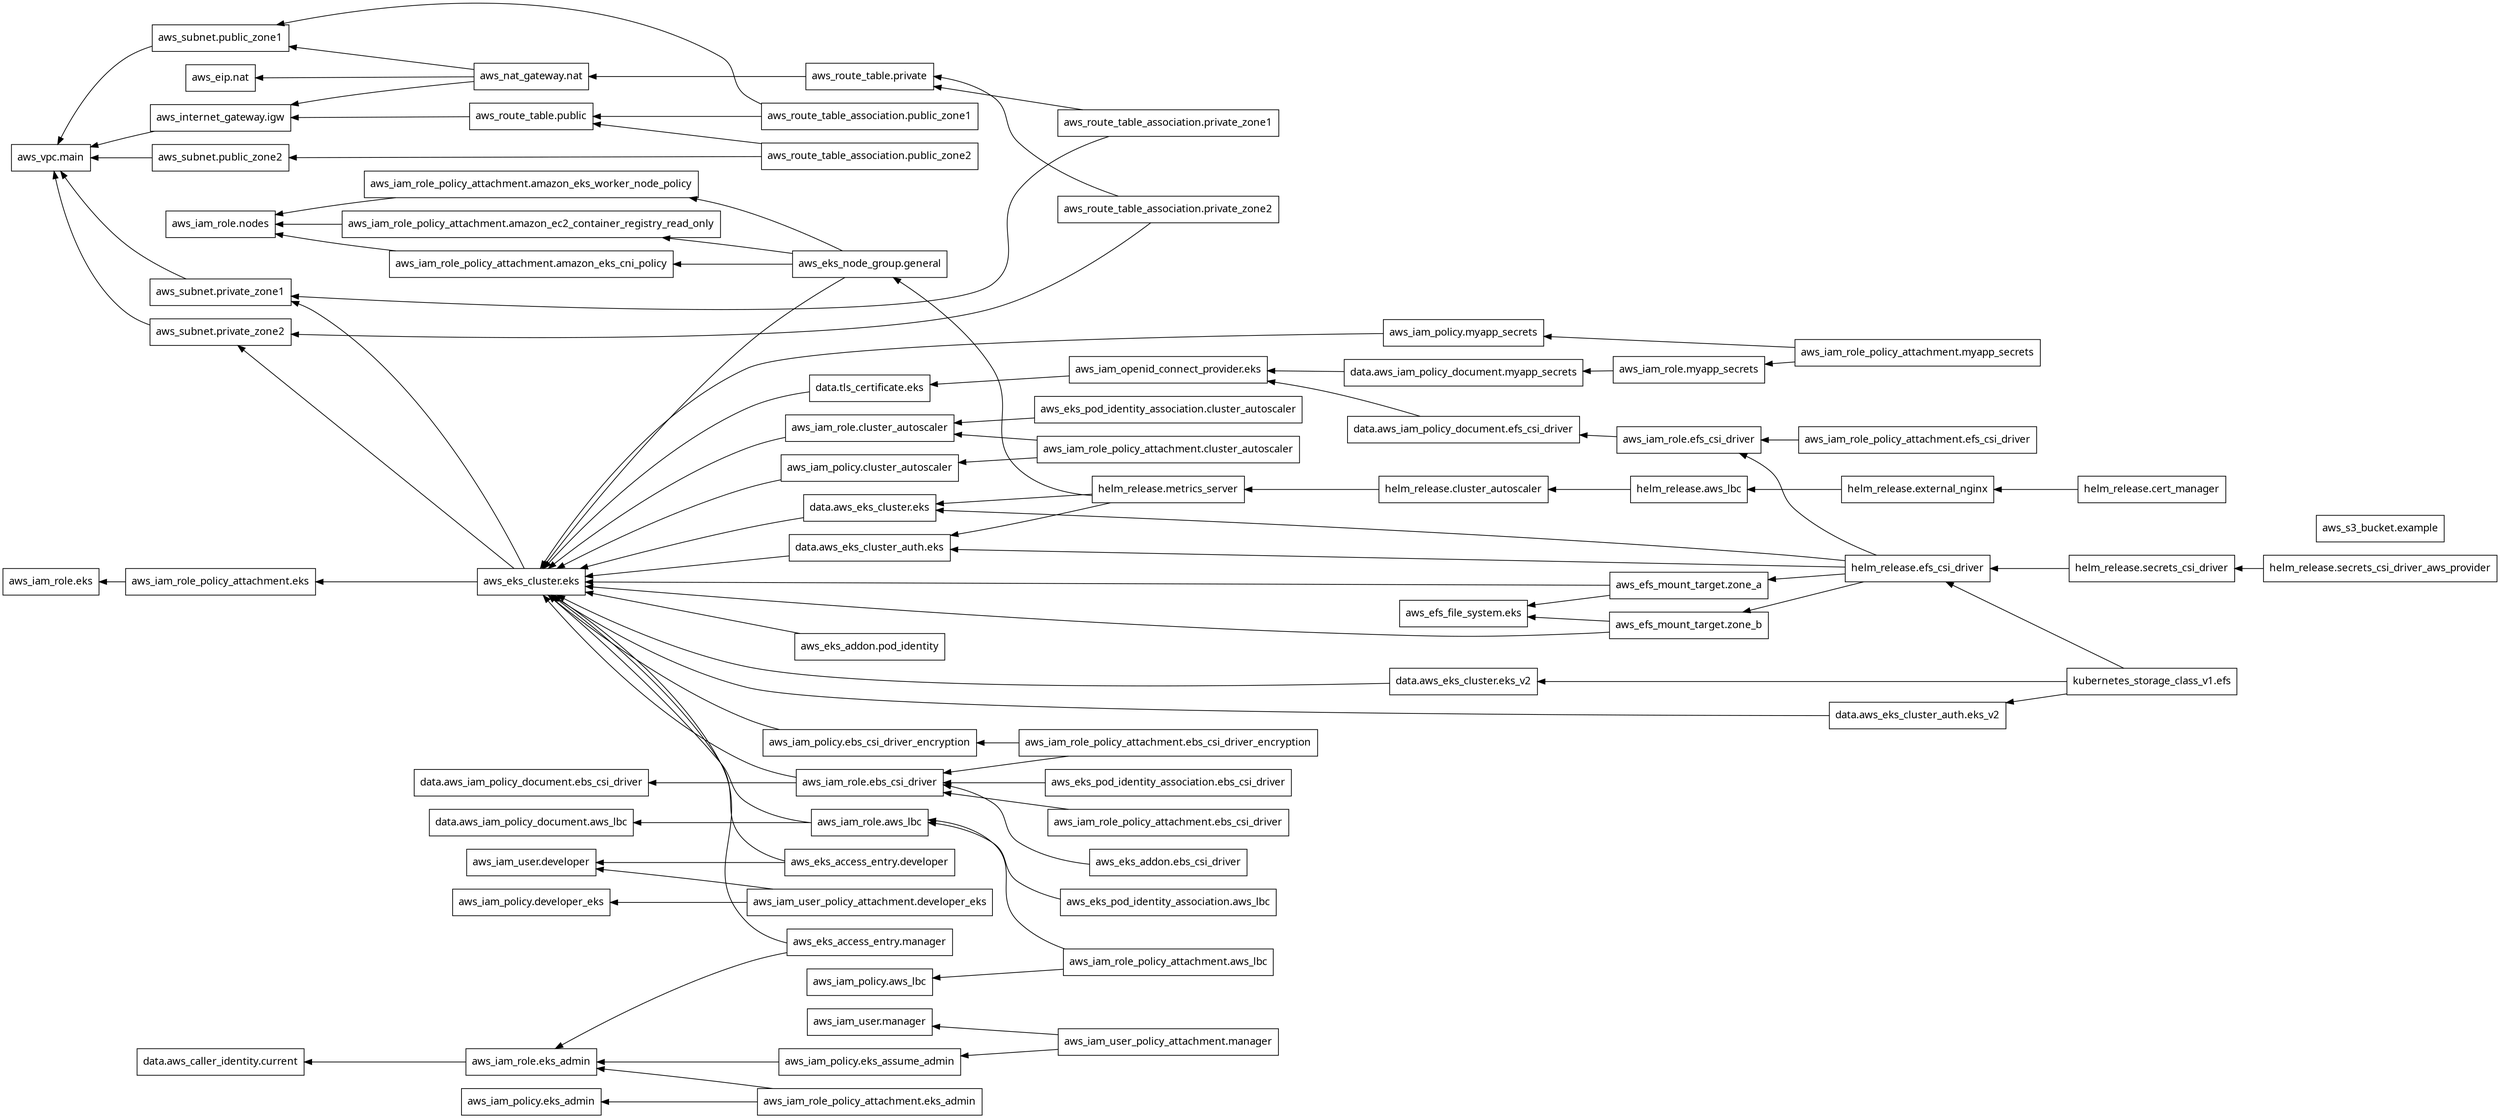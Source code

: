 digraph G {
  rankdir = "RL";
  node [shape = rect, fontname = "sans-serif"];
  "data.aws_caller_identity.current" [label="data.aws_caller_identity.current"];
  "data.aws_eks_cluster.eks" [label="data.aws_eks_cluster.eks"];
  "data.aws_eks_cluster.eks_v2" [label="data.aws_eks_cluster.eks_v2"];
  "data.aws_eks_cluster_auth.eks" [label="data.aws_eks_cluster_auth.eks"];
  "data.aws_eks_cluster_auth.eks_v2" [label="data.aws_eks_cluster_auth.eks_v2"];
  "data.aws_iam_policy_document.aws_lbc" [label="data.aws_iam_policy_document.aws_lbc"];
  "data.aws_iam_policy_document.ebs_csi_driver" [label="data.aws_iam_policy_document.ebs_csi_driver"];
  "data.aws_iam_policy_document.efs_csi_driver" [label="data.aws_iam_policy_document.efs_csi_driver"];
  "data.aws_iam_policy_document.myapp_secrets" [label="data.aws_iam_policy_document.myapp_secrets"];
  "data.tls_certificate.eks" [label="data.tls_certificate.eks"];
  "aws_efs_file_system.eks" [label="aws_efs_file_system.eks"];
  "aws_efs_mount_target.zone_a" [label="aws_efs_mount_target.zone_a"];
  "aws_efs_mount_target.zone_b" [label="aws_efs_mount_target.zone_b"];
  "aws_eip.nat" [label="aws_eip.nat"];
  "aws_eks_access_entry.developer" [label="aws_eks_access_entry.developer"];
  "aws_eks_access_entry.manager" [label="aws_eks_access_entry.manager"];
  "aws_eks_addon.ebs_csi_driver" [label="aws_eks_addon.ebs_csi_driver"];
  "aws_eks_addon.pod_identity" [label="aws_eks_addon.pod_identity"];
  "aws_eks_cluster.eks" [label="aws_eks_cluster.eks"];
  "aws_eks_node_group.general" [label="aws_eks_node_group.general"];
  "aws_eks_pod_identity_association.aws_lbc" [label="aws_eks_pod_identity_association.aws_lbc"];
  "aws_eks_pod_identity_association.cluster_autoscaler" [label="aws_eks_pod_identity_association.cluster_autoscaler"];
  "aws_eks_pod_identity_association.ebs_csi_driver" [label="aws_eks_pod_identity_association.ebs_csi_driver"];
  "aws_iam_openid_connect_provider.eks" [label="aws_iam_openid_connect_provider.eks"];
  "aws_iam_policy.aws_lbc" [label="aws_iam_policy.aws_lbc"];
  "aws_iam_policy.cluster_autoscaler" [label="aws_iam_policy.cluster_autoscaler"];
  "aws_iam_policy.developer_eks" [label="aws_iam_policy.developer_eks"];
  "aws_iam_policy.ebs_csi_driver_encryption" [label="aws_iam_policy.ebs_csi_driver_encryption"];
  "aws_iam_policy.eks_admin" [label="aws_iam_policy.eks_admin"];
  "aws_iam_policy.eks_assume_admin" [label="aws_iam_policy.eks_assume_admin"];
  "aws_iam_policy.myapp_secrets" [label="aws_iam_policy.myapp_secrets"];
  "aws_iam_role.aws_lbc" [label="aws_iam_role.aws_lbc"];
  "aws_iam_role.cluster_autoscaler" [label="aws_iam_role.cluster_autoscaler"];
  "aws_iam_role.ebs_csi_driver" [label="aws_iam_role.ebs_csi_driver"];
  "aws_iam_role.efs_csi_driver" [label="aws_iam_role.efs_csi_driver"];
  "aws_iam_role.eks" [label="aws_iam_role.eks"];
  "aws_iam_role.eks_admin" [label="aws_iam_role.eks_admin"];
  "aws_iam_role.myapp_secrets" [label="aws_iam_role.myapp_secrets"];
  "aws_iam_role.nodes" [label="aws_iam_role.nodes"];
  "aws_iam_role_policy_attachment.amazon_ec2_container_registry_read_only" [label="aws_iam_role_policy_attachment.amazon_ec2_container_registry_read_only"];
  "aws_iam_role_policy_attachment.amazon_eks_cni_policy" [label="aws_iam_role_policy_attachment.amazon_eks_cni_policy"];
  "aws_iam_role_policy_attachment.amazon_eks_worker_node_policy" [label="aws_iam_role_policy_attachment.amazon_eks_worker_node_policy"];
  "aws_iam_role_policy_attachment.aws_lbc" [label="aws_iam_role_policy_attachment.aws_lbc"];
  "aws_iam_role_policy_attachment.cluster_autoscaler" [label="aws_iam_role_policy_attachment.cluster_autoscaler"];
  "aws_iam_role_policy_attachment.ebs_csi_driver" [label="aws_iam_role_policy_attachment.ebs_csi_driver"];
  "aws_iam_role_policy_attachment.ebs_csi_driver_encryption" [label="aws_iam_role_policy_attachment.ebs_csi_driver_encryption"];
  "aws_iam_role_policy_attachment.efs_csi_driver" [label="aws_iam_role_policy_attachment.efs_csi_driver"];
  "aws_iam_role_policy_attachment.eks" [label="aws_iam_role_policy_attachment.eks"];
  "aws_iam_role_policy_attachment.eks_admin" [label="aws_iam_role_policy_attachment.eks_admin"];
  "aws_iam_role_policy_attachment.myapp_secrets" [label="aws_iam_role_policy_attachment.myapp_secrets"];
  "aws_iam_user.developer" [label="aws_iam_user.developer"];
  "aws_iam_user.manager" [label="aws_iam_user.manager"];
  "aws_iam_user_policy_attachment.developer_eks" [label="aws_iam_user_policy_attachment.developer_eks"];
  "aws_iam_user_policy_attachment.manager" [label="aws_iam_user_policy_attachment.manager"];
  "aws_internet_gateway.igw" [label="aws_internet_gateway.igw"];
  "aws_nat_gateway.nat" [label="aws_nat_gateway.nat"];
  "aws_route_table.private" [label="aws_route_table.private"];
  "aws_route_table.public" [label="aws_route_table.public"];
  "aws_route_table_association.private_zone1" [label="aws_route_table_association.private_zone1"];
  "aws_route_table_association.private_zone2" [label="aws_route_table_association.private_zone2"];
  "aws_route_table_association.public_zone1" [label="aws_route_table_association.public_zone1"];
  "aws_route_table_association.public_zone2" [label="aws_route_table_association.public_zone2"];
  "aws_s3_bucket.example" [label="aws_s3_bucket.example"];
  "aws_subnet.private_zone1" [label="aws_subnet.private_zone1"];
  "aws_subnet.private_zone2" [label="aws_subnet.private_zone2"];
  "aws_subnet.public_zone1" [label="aws_subnet.public_zone1"];
  "aws_subnet.public_zone2" [label="aws_subnet.public_zone2"];
  "aws_vpc.main" [label="aws_vpc.main"];
  "helm_release.aws_lbc" [label="helm_release.aws_lbc"];
  "helm_release.cert_manager" [label="helm_release.cert_manager"];
  "helm_release.cluster_autoscaler" [label="helm_release.cluster_autoscaler"];
  "helm_release.efs_csi_driver" [label="helm_release.efs_csi_driver"];
  "helm_release.external_nginx" [label="helm_release.external_nginx"];
  "helm_release.metrics_server" [label="helm_release.metrics_server"];
  "helm_release.secrets_csi_driver" [label="helm_release.secrets_csi_driver"];
  "helm_release.secrets_csi_driver_aws_provider" [label="helm_release.secrets_csi_driver_aws_provider"];
  "kubernetes_storage_class_v1.efs" [label="kubernetes_storage_class_v1.efs"];
  "data.aws_eks_cluster.eks" -> "aws_eks_cluster.eks";
  "data.aws_eks_cluster.eks_v2" -> "aws_eks_cluster.eks";
  "data.aws_eks_cluster_auth.eks" -> "aws_eks_cluster.eks";
  "data.aws_eks_cluster_auth.eks_v2" -> "aws_eks_cluster.eks";
  "data.aws_iam_policy_document.efs_csi_driver" -> "aws_iam_openid_connect_provider.eks";
  "data.aws_iam_policy_document.myapp_secrets" -> "aws_iam_openid_connect_provider.eks";
  "data.tls_certificate.eks" -> "aws_eks_cluster.eks";
  "aws_efs_mount_target.zone_a" -> "aws_efs_file_system.eks";
  "aws_efs_mount_target.zone_a" -> "aws_eks_cluster.eks";
  "aws_efs_mount_target.zone_b" -> "aws_efs_file_system.eks";
  "aws_efs_mount_target.zone_b" -> "aws_eks_cluster.eks";
  "aws_eks_access_entry.developer" -> "aws_eks_cluster.eks";
  "aws_eks_access_entry.developer" -> "aws_iam_user.developer";
  "aws_eks_access_entry.manager" -> "aws_eks_cluster.eks";
  "aws_eks_access_entry.manager" -> "aws_iam_role.eks_admin";
  "aws_eks_addon.ebs_csi_driver" -> "aws_iam_role.ebs_csi_driver";
  "aws_eks_addon.pod_identity" -> "aws_eks_cluster.eks";
  "aws_eks_cluster.eks" -> "aws_iam_role_policy_attachment.eks";
  "aws_eks_cluster.eks" -> "aws_subnet.private_zone1";
  "aws_eks_cluster.eks" -> "aws_subnet.private_zone2";
  "aws_eks_node_group.general" -> "aws_eks_cluster.eks";
  "aws_eks_node_group.general" -> "aws_iam_role_policy_attachment.amazon_ec2_container_registry_read_only";
  "aws_eks_node_group.general" -> "aws_iam_role_policy_attachment.amazon_eks_cni_policy";
  "aws_eks_node_group.general" -> "aws_iam_role_policy_attachment.amazon_eks_worker_node_policy";
  "aws_eks_pod_identity_association.aws_lbc" -> "aws_iam_role.aws_lbc";
  "aws_eks_pod_identity_association.cluster_autoscaler" -> "aws_iam_role.cluster_autoscaler";
  "aws_eks_pod_identity_association.ebs_csi_driver" -> "aws_iam_role.ebs_csi_driver";
  "aws_iam_openid_connect_provider.eks" -> "data.tls_certificate.eks";
  "aws_iam_policy.cluster_autoscaler" -> "aws_eks_cluster.eks";
  "aws_iam_policy.ebs_csi_driver_encryption" -> "aws_eks_cluster.eks";
  "aws_iam_policy.eks_assume_admin" -> "aws_iam_role.eks_admin";
  "aws_iam_policy.myapp_secrets" -> "aws_eks_cluster.eks";
  "aws_iam_role.aws_lbc" -> "data.aws_iam_policy_document.aws_lbc";
  "aws_iam_role.aws_lbc" -> "aws_eks_cluster.eks";
  "aws_iam_role.cluster_autoscaler" -> "aws_eks_cluster.eks";
  "aws_iam_role.ebs_csi_driver" -> "data.aws_iam_policy_document.ebs_csi_driver";
  "aws_iam_role.ebs_csi_driver" -> "aws_eks_cluster.eks";
  "aws_iam_role.efs_csi_driver" -> "data.aws_iam_policy_document.efs_csi_driver";
  "aws_iam_role.eks_admin" -> "data.aws_caller_identity.current";
  "aws_iam_role.myapp_secrets" -> "data.aws_iam_policy_document.myapp_secrets";
  "aws_iam_role_policy_attachment.amazon_ec2_container_registry_read_only" -> "aws_iam_role.nodes";
  "aws_iam_role_policy_attachment.amazon_eks_cni_policy" -> "aws_iam_role.nodes";
  "aws_iam_role_policy_attachment.amazon_eks_worker_node_policy" -> "aws_iam_role.nodes";
  "aws_iam_role_policy_attachment.aws_lbc" -> "aws_iam_policy.aws_lbc";
  "aws_iam_role_policy_attachment.aws_lbc" -> "aws_iam_role.aws_lbc";
  "aws_iam_role_policy_attachment.cluster_autoscaler" -> "aws_iam_policy.cluster_autoscaler";
  "aws_iam_role_policy_attachment.cluster_autoscaler" -> "aws_iam_role.cluster_autoscaler";
  "aws_iam_role_policy_attachment.ebs_csi_driver" -> "aws_iam_role.ebs_csi_driver";
  "aws_iam_role_policy_attachment.ebs_csi_driver_encryption" -> "aws_iam_policy.ebs_csi_driver_encryption";
  "aws_iam_role_policy_attachment.ebs_csi_driver_encryption" -> "aws_iam_role.ebs_csi_driver";
  "aws_iam_role_policy_attachment.efs_csi_driver" -> "aws_iam_role.efs_csi_driver";
  "aws_iam_role_policy_attachment.eks" -> "aws_iam_role.eks";
  "aws_iam_role_policy_attachment.eks_admin" -> "aws_iam_policy.eks_admin";
  "aws_iam_role_policy_attachment.eks_admin" -> "aws_iam_role.eks_admin";
  "aws_iam_role_policy_attachment.myapp_secrets" -> "aws_iam_policy.myapp_secrets";
  "aws_iam_role_policy_attachment.myapp_secrets" -> "aws_iam_role.myapp_secrets";
  "aws_iam_user_policy_attachment.developer_eks" -> "aws_iam_policy.developer_eks";
  "aws_iam_user_policy_attachment.developer_eks" -> "aws_iam_user.developer";
  "aws_iam_user_policy_attachment.manager" -> "aws_iam_policy.eks_assume_admin";
  "aws_iam_user_policy_attachment.manager" -> "aws_iam_user.manager";
  "aws_internet_gateway.igw" -> "aws_vpc.main";
  "aws_nat_gateway.nat" -> "aws_eip.nat";
  "aws_nat_gateway.nat" -> "aws_internet_gateway.igw";
  "aws_nat_gateway.nat" -> "aws_subnet.public_zone1";
  "aws_route_table.private" -> "aws_nat_gateway.nat";
  "aws_route_table.public" -> "aws_internet_gateway.igw";
  "aws_route_table_association.private_zone1" -> "aws_route_table.private";
  "aws_route_table_association.private_zone1" -> "aws_subnet.private_zone1";
  "aws_route_table_association.private_zone2" -> "aws_route_table.private";
  "aws_route_table_association.private_zone2" -> "aws_subnet.private_zone2";
  "aws_route_table_association.public_zone1" -> "aws_route_table.public";
  "aws_route_table_association.public_zone1" -> "aws_subnet.public_zone1";
  "aws_route_table_association.public_zone2" -> "aws_route_table.public";
  "aws_route_table_association.public_zone2" -> "aws_subnet.public_zone2";
  "aws_subnet.private_zone1" -> "aws_vpc.main";
  "aws_subnet.private_zone2" -> "aws_vpc.main";
  "aws_subnet.public_zone1" -> "aws_vpc.main";
  "aws_subnet.public_zone2" -> "aws_vpc.main";
  "helm_release.aws_lbc" -> "helm_release.cluster_autoscaler";
  "helm_release.cert_manager" -> "helm_release.external_nginx";
  "helm_release.cluster_autoscaler" -> "helm_release.metrics_server";
  "helm_release.efs_csi_driver" -> "data.aws_eks_cluster.eks";
  "helm_release.efs_csi_driver" -> "data.aws_eks_cluster_auth.eks";
  "helm_release.efs_csi_driver" -> "aws_efs_mount_target.zone_a";
  "helm_release.efs_csi_driver" -> "aws_efs_mount_target.zone_b";
  "helm_release.efs_csi_driver" -> "aws_iam_role.efs_csi_driver";
  "helm_release.external_nginx" -> "helm_release.aws_lbc";
  "helm_release.metrics_server" -> "data.aws_eks_cluster.eks";
  "helm_release.metrics_server" -> "data.aws_eks_cluster_auth.eks";
  "helm_release.metrics_server" -> "aws_eks_node_group.general";
  "helm_release.secrets_csi_driver" -> "helm_release.efs_csi_driver";
  "helm_release.secrets_csi_driver_aws_provider" -> "helm_release.secrets_csi_driver";
  "kubernetes_storage_class_v1.efs" -> "data.aws_eks_cluster.eks_v2";
  "kubernetes_storage_class_v1.efs" -> "data.aws_eks_cluster_auth.eks_v2";
  "kubernetes_storage_class_v1.efs" -> "helm_release.efs_csi_driver";
}
